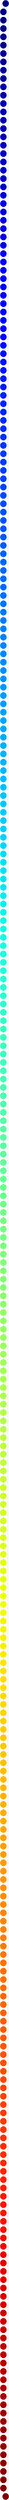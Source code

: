 graph G {
graph [dpi=30];
    node [shape=circle, style=filled, width=2, fixedsize=true, label="", penwidth=0];
    v1 -- v2;
    v2 -- v3;
    v3 -- v4;
    v4 -- v5;
    v5 -- v6;
    v6 -- v7;
    v7 -- v8;
    v8 -- v9;
    v9 -- v10;
    v10 -- v11;
    v11 -- v12;
    v12 -- v13;
    v13 -- v14;
    v14 -- v15;
    v15 -- v16;
    v16 -- v17;
    v17 -- v18;
    v18 -- v19;
    v19 -- v20;
    v20 -- v21;
    v21 -- v22;
    v22 -- v23;
    v23 -- v24;
    v24 -- v25;
    v25 -- v26;
    v26 -- v27;
    v27 -- v28;
    v28 -- v29;
    v29 -- v30;
    v30 -- v31;
    v31 -- v32;
    v32 -- v33;
    v33 -- v34;
    v34 -- v35;
    v35 -- v36;
    v36 -- v37;
    v37 -- v38;
    v38 -- v39;
    v39 -- v40;
    v40 -- v41;
    v41 -- v42;
    v42 -- v43;
    v43 -- v44;
    v44 -- v45;
    v45 -- v46;
    v46 -- v47;
    v47 -- v48;
    v48 -- v49;
    v49 -- v50;
    v50 -- v51;
    v51 -- v52;
    v52 -- v53;
    v53 -- v54;
    v54 -- v55;
    v55 -- v56;
    v56 -- v57;
    v57 -- v58;
    v58 -- v59;
    v59 -- v60;
    v60 -- v61;
    v61 -- v62;
    v62 -- v63;
    v63 -- v64;
    v64 -- v65;
    v65 -- v66;
    v66 -- v67;
    v67 -- v68;
    v68 -- v69;
    v69 -- v70;
    v70 -- v71;
    v71 -- v72;
    v72 -- v73;
    v73 -- v74;
    v74 -- v75;
    v75 -- v76;
    v76 -- v77;
    v77 -- v78;
    v78 -- v79;
    v79 -- v80;
    v80 -- v81;
    v81 -- v82;
    v82 -- v83;
    v83 -- v84;
    v84 -- v85;
    v85 -- v86;
    v86 -- v87;
    v87 -- v88;
    v88 -- v89;
    v89 -- v90;
    v90 -- v91;
    v91 -- v92;
    v92 -- v93;
    v93 -- v94;
    v94 -- v95;
    v95 -- v96;
    v96 -- v97;
    v97 -- v98;
    v98 -- v99;
    v99 -- v100;
    v100 -- v101;
    v101 -- v102;
    v102 -- v103;
    v103 -- v104;
    v104 -- v105;
    v105 -- v106;
    v106 -- v107;
    v107 -- v108;
    v108 -- v109;
    v109 -- v110;
    v110 -- v111;
    v111 -- v112;
    v112 -- v113;
    v113 -- v114;
    v114 -- v115;
    v115 -- v116;
    v116 -- v117;
    v117 -- v118;
    v118 -- v119;
    v119 -- v120;
    v120 -- v121;
    v121 -- v122;
    v122 -- v123;
    v123 -- v124;
    v124 -- v125;
    v125 -- v126;
    v126 -- v127;
    v127 -- v128;
    v128 -- v129;
    v129 -- v130;
    v130 -- v131;
    v131 -- v132;
    v132 -- v133;
    v133 -- v134;
    v134 -- v135;
    v135 -- v136;
    v136 -- v137;
    v137 -- v138;
    v138 -- v139;
    v139 -- v140;
    v140 -- v141;
    v141 -- v142;
    v142 -- v143;
    v143 -- v144;
    v144 -- v145;
    v145 -- v146;
    v146 -- v147;
    v147 -- v148;
    v148 -- v149;
    v149 -- v150;
    v150 -- v151;
    v151 -- v152;
    v152 -- v153;
    v153 -- v154;
    v154 -- v155;
    v155 -- v156;
    v156 -- v157;
    v157 -- v158;
    v158 -- v159;
    v159 -- v160;
    v160 -- v161;
    v161 -- v162;
    v162 -- v163;
    v163 -- v164;
    v164 -- v165;
    v165 -- v166;
    v166 -- v167;
    v167 -- v168;
    v168 -- v169;
    v169 -- v170;
    v170 -- v171;
    v171 -- v172;
    v172 -- v173;
    v173 -- v174;
    v174 -- v175;
    v175 -- v176;
    v176 -- v177;
    v177 -- v178;
    v178 -- v179;
    v179 -- v180;
    v180 -- v181;
    v181 -- v182;
    v182 -- v183;
    v183 -- v184;
    v184 -- v185;
    v185 -- v186;
    v186 -- v187;
    v187 -- v188;
    v188 -- v189;
    v189 -- v190;
    v190 -- v191;
    v191 -- v192;
    v192 -- v193;
    v193 -- v194;
    v194 -- v195;
    v195 -- v196;
    v196 -- v197;
    v197 -- v198;
    v198 -- v199;
    v199 -- v200;
    v200 -- v201;
    v201 -- v202;
    v202 -- v203;
    v203 -- v204;
    v204 -- v205;
    v205 -- v206;
    v206 -- v207;
    v207 -- v208;
    v208 -- v209;
    v209 -- v210;
    v210 -- v211;
    v211 -- v212;
    v212 -- v213;
    v213 -- v214;
    v214 -- v215;
    v215 -- v216;
    v216 -- v217;
    v217 -- v218;
    v218 -- v219;
    v219 -- v220;
    v220 -- v221;
    v221 -- v222;
    v222 -- v223;
    v223 -- v224;
    v224 -- v225;
    v225 -- v226;
    v226 -- v227;
    v227 -- v228;
    v228 -- v229;
    v229 -- v230;
    v230 -- v231;
    v231 -- v232;
    v232 -- v233;
    v233 -- v234;
    v234 -- v235;
    v235 -- v236;
    v236 -- v237;
    v237 -- v238;
    v238 -- v239;
    v239 -- v240;
    v240 -- v241;
    v241 -- v242;
    v242 -- v243;
    v243 -- v244;
    v244 -- v245;
    v245 -- v246;
    v246 -- v247;
    v247 -- v248;
    v248 -- v249;
    v249 -- v250;
    v250 -- v251;
    v251 -- v252;
    v252 -- v253;
    v253 -- v254;
    v254 -- v255;
    v255 -- v256;
    v256 -- v257;
    v257 -- v258;
    v258 -- v259;
    v259 -- v260;
    v260 -- v261;
    v261 -- v262;
    v262 -- v263;
    v263 -- v264;
    v264 -- v265;
    v265 -- v266;
    v266 -- v267;
    v267 -- v268;
    v268 -- v269;
    v269 -- v270;
    v270 -- v271;
    v271 -- v272;
    v272 -- v273;
    v273 -- v274;
    v274 -- v275;
    v275 -- v276;
    v276 -- v277;
    v277 -- v278;
    v278 -- v279;
    v279 -- v280;
    v280 -- v281;
    v281 -- v282;
    v282 -- v283;
    v283 -- v284;
    v284 -- v285;
    v285 -- v286;
    v286 -- v287;
    v287 -- v288;
    v288 -- v289;
    v289 -- v290;
    v290 -- v291;
    v291 -- v292;
    v292 -- v293;
    v293 -- v294;
    v294 -- v295;
    v295 -- v296;
    v296 -- v297;
    v297 -- v298;
    v298 -- v299;
    v299 -- v300;
    v300 -- v1;
    v1 [fillcolor="#00007f"];
    v2 [fillcolor="#00007f"];
    v3 [fillcolor="#000084"];
    v4 [fillcolor="#000088"];
    v5 [fillcolor="#00008d"];
    v6 [fillcolor="#000091"];
    v7 [fillcolor="#000096"];
    v8 [fillcolor="#000096"];
    v9 [fillcolor="#00009a"];
    v10 [fillcolor="#00009f"];
    v11 [fillcolor="#0000a3"];
    v12 [fillcolor="#0000a8"];
    v13 [fillcolor="#0000ac"];
    v14 [fillcolor="#0000b1"];
    v15 [fillcolor="#0000b1"];
    v16 [fillcolor="#0000b6"];
    v17 [fillcolor="#0000ba"];
    v18 [fillcolor="#0000bf"];
    v19 [fillcolor="#0000c3"];
    v20 [fillcolor="#0000c8"];
    v21 [fillcolor="#0000cc"];
    v22 [fillcolor="#0000cc"];
    v23 [fillcolor="#0000d1"];
    v24 [fillcolor="#0000d5"];
    v25 [fillcolor="#0000da"];
    v26 [fillcolor="#0000de"];
    v27 [fillcolor="#0000e3"];
    v28 [fillcolor="#0000e8"];
    v29 [fillcolor="#0000e8"];
    v30 [fillcolor="#0000ec"];
    v31 [fillcolor="#0000f1"];
    v32 [fillcolor="#0000f5"];
    v33 [fillcolor="#0000fa"];
    v34 [fillcolor="#0000fe"];
    v35 [fillcolor="#0000ff"];
    v36 [fillcolor="#0000ff"];
    v37 [fillcolor="#0000ff"];
    v38 [fillcolor="#0000ff"];
    v39 [fillcolor="#0000ff"];
    v40 [fillcolor="#0004ff"];
    v41 [fillcolor="#0008ff"];
    v42 [fillcolor="#000cff"];
    v43 [fillcolor="#000cff"];
    v44 [fillcolor="#0010ff"];
    v45 [fillcolor="#0014ff"];
    v46 [fillcolor="#0018ff"];
    v47 [fillcolor="#001cff"];
    v48 [fillcolor="#0020ff"];
    v49 [fillcolor="#0024ff"];
    v50 [fillcolor="#0024ff"];
    v51 [fillcolor="#0028ff"];
    v52 [fillcolor="#002cff"];
    v53 [fillcolor="#0030ff"];
    v54 [fillcolor="#0034ff"];
    v55 [fillcolor="#0038ff"];
    v56 [fillcolor="#003cff"];
    v57 [fillcolor="#003cff"];
    v58 [fillcolor="#0040ff"];
    v59 [fillcolor="#0044ff"];
    v60 [fillcolor="#0048ff"];
    v61 [fillcolor="#004cff"];
    v62 [fillcolor="#0050ff"];
    v63 [fillcolor="#0054ff"];
    v64 [fillcolor="#0054ff"];
    v65 [fillcolor="#0058ff"];
    v66 [fillcolor="#005cff"];
    v67 [fillcolor="#0060ff"];
    v68 [fillcolor="#0064ff"];
    v69 [fillcolor="#0068ff"];
    v70 [fillcolor="#006cff"];
    v71 [fillcolor="#006cff"];
    v72 [fillcolor="#0070ff"];
    v73 [fillcolor="#0074ff"];
    v74 [fillcolor="#0078ff"];
    v75 [fillcolor="#007cff"];
    v76 [fillcolor="#0080ff"];
    v77 [fillcolor="#0084ff"];
    v78 [fillcolor="#0084ff"];
    v79 [fillcolor="#0088ff"];
    v80 [fillcolor="#008cff"];
    v81 [fillcolor="#0090ff"];
    v82 [fillcolor="#0094ff"];
    v83 [fillcolor="#0098ff"];
    v84 [fillcolor="#009cff"];
    v85 [fillcolor="#009cff"];
    v86 [fillcolor="#00a0ff"];
    v87 [fillcolor="#00a4ff"];
    v88 [fillcolor="#00a8ff"];
    v89 [fillcolor="#00acff"];
    v90 [fillcolor="#00b0ff"];
    v91 [fillcolor="#00b4ff"];
    v92 [fillcolor="#00b4ff"];
    v93 [fillcolor="#00b8ff"];
    v94 [fillcolor="#00bcff"];
    v95 [fillcolor="#00c0ff"];
    v96 [fillcolor="#00c4ff"];
    v97 [fillcolor="#00c8ff"];
    v98 [fillcolor="#00ccff"];
    v99 [fillcolor="#00ccff"];
    v100 [fillcolor="#00d0ff"];
    v101 [fillcolor="#00d4ff"];
    v102 [fillcolor="#00d8ff"];
    v103 [fillcolor="#00dcfe"];
    v104 [fillcolor="#00e0fa"];
    v105 [fillcolor="#00e4f7"];
    v106 [fillcolor="#00e4f7"];
    v107 [fillcolor="#02e8f4"];
    v108 [fillcolor="#05ecf1"];
    v109 [fillcolor="#08f0ed"];
    v110 [fillcolor="#0cf4ea"];
    v111 [fillcolor="#0ff8e7"];
    v112 [fillcolor="#12fce4"];
    v113 [fillcolor="#12fce4"];
    v114 [fillcolor="#15ffe1"];
    v115 [fillcolor="#18ffdd"];
    v116 [fillcolor="#1cffda"];
    v117 [fillcolor="#1fffd7"];
    v118 [fillcolor="#22ffd4"];
    v119 [fillcolor="#25ffd0"];
    v120 [fillcolor="#25ffd0"];
    v121 [fillcolor="#29ffcd"];
    v122 [fillcolor="#2cffca"];
    v123 [fillcolor="#2fffc7"];
    v124 [fillcolor="#32ffc3"];
    v125 [fillcolor="#36ffc0"];
    v126 [fillcolor="#39ffbd"];
    v127 [fillcolor="#39ffbd"];
    v128 [fillcolor="#3cffba"];
    v129 [fillcolor="#3fffb7"];
    v130 [fillcolor="#42ffb3"];
    v131 [fillcolor="#46ffb0"];
    v132 [fillcolor="#49ffad"];
    v133 [fillcolor="#4cffaa"];
    v134 [fillcolor="#4cffaa"];
    v135 [fillcolor="#4fffa6"];
    v136 [fillcolor="#53ffa3"];
    v137 [fillcolor="#56ffa0"];
    v138 [fillcolor="#59ff9d"];
    v139 [fillcolor="#5cff9a"];
    v140 [fillcolor="#5fff96"];
    v141 [fillcolor="#5fff96"];
    v142 [fillcolor="#63ff93"];
    v143 [fillcolor="#66ff90"];
    v144 [fillcolor="#69ff8d"];
    v145 [fillcolor="#6cff89"];
    v146 [fillcolor="#70ff86"];
    v147 [fillcolor="#73ff83"];
    v148 [fillcolor="#73ff83"];
    v149 [fillcolor="#76ff80"];
    v150 [fillcolor="#79ff7d"];
    v151 [fillcolor="#7cff79"];
    v152 [fillcolor="#80ff76"];
    v153 [fillcolor="#83ff73"];
    v154 [fillcolor="#83ff73"];
    v155 [fillcolor="#86ff70"];
    v156 [fillcolor="#89ff6c"];
    v157 [fillcolor="#8dff69"];
    v158 [fillcolor="#90ff66"];
    v159 [fillcolor="#93ff63"];
    v160 [fillcolor="#96ff5f"];
    v161 [fillcolor="#96ff5f"];
    v162 [fillcolor="#9aff5c"];
    v163 [fillcolor="#9dff59"];
    v164 [fillcolor="#a0ff56"];
    v165 [fillcolor="#a3ff53"];
    v166 [fillcolor="#a6ff4f"];
    v167 [fillcolor="#aaff4c"];
    v168 [fillcolor="#aaff4c"];
    v169 [fillcolor="#adff49"];
    v170 [fillcolor="#b0ff46"];
    v171 [fillcolor="#b3ff42"];
    v172 [fillcolor="#b7ff3f"];
    v173 [fillcolor="#baff3c"];
    v174 [fillcolor="#bdff39"];
    v175 [fillcolor="#bdff39"];
    v176 [fillcolor="#c0ff36"];
    v177 [fillcolor="#c3ff32"];
    v178 [fillcolor="#c7ff2f"];
    v179 [fillcolor="#caff2c"];
    v180 [fillcolor="#cdff29"];
    v181 [fillcolor="#d0ff25"];
    v182 [fillcolor="#d0ff25"];
    v183 [fillcolor="#d4ff22"];
    v184 [fillcolor="#d7ff1f"];
    v185 [fillcolor="#daff1c"];
    v186 [fillcolor="#ddff18"];
    v187 [fillcolor="#e0ff15"];
    v188 [fillcolor="#e4ff12"];
    v189 [fillcolor="#e4ff12"];
    v190 [fillcolor="#e7ff0f"];
    v191 [fillcolor="#eaff0c"];
    v192 [fillcolor="#edff08"];
    v193 [fillcolor="#f1fc05"];
    v194 [fillcolor="#f4f802"];
    v195 [fillcolor="#f7f400"];
    v196 [fillcolor="#f7f400"];
    v197 [fillcolor="#faf000"];
    v198 [fillcolor="#feed00"];
    v199 [fillcolor="#ffe900"];
    v200 [fillcolor="#ffe500"];
    v201 [fillcolor="#ffe200"];
    v202 [fillcolor="#ffde00"];
    v203 [fillcolor="#ffde00"];
    v204 [fillcolor="#ffda00"];
    v205 [fillcolor="#ffd700"];
    v206 [fillcolor="#ffd300"];
    v207 [fillcolor="#ffcf00"];
    v208 [fillcolor="#ffcb00"];
    v209 [fillcolor="#ffc800"];
    v210 [fillcolor="#ffc800"];
    v211 [fillcolor="#ffc400"];
    v212 [fillcolor="#ffc000"];
    v213 [fillcolor="#ffbd00"];
    v214 [fillcolor="#ffb900"];
    v215 [fillcolor="#ffb500"];
    v216 [fillcolor="#ffb100"];
    v217 [fillcolor="#ffb100"];
    v218 [fillcolor="#ffae00"];
    v219 [fillcolor="#ffaa00"];
    v220 [fillcolor="#ffa600"];
    v221 [fillcolor="#ffa300"];
    v222 [fillcolor="#ff9f00"];
    v223 [fillcolor="#ff9b00"];
    v224 [fillcolor="#ff9b00"];
    v225 [fillcolor="#ff9800"];
    v226 [fillcolor="#ff9400"];
    v227 [fillcolor="#ff9000"];
    v228 [fillcolor="#ff8c00"];
    v229 [fillcolor="#ff8900"];
    v230 [fillcolor="#ff8500"];
    v231 [fillcolor="#ff8500"];
    v232 [fillcolor="#ff8100"];
    v233 [fillcolor="#ff7e00"];
    v234 [fillcolor="#ff7a00"];
    v235 [fillcolor="#ff7600"];
    v236 [fillcolor="#ff7300"];
    v237 [fillcolor="#ff6f00"];
    v238 [fillcolor="#ff6f00"];
    v239 [fillcolor="#ff6b00"];
    v240 [fillcolor="#ff6700"];
    v241 [fillcolor="#ff6400"];
    v242 [fillcolor="#ff6000"];
    v243 [fillcolor="#ff5c00"];
    v244 [fillcolor="#ff5900"];
    v245 [fillcolor="#ff5900"];
    v246 [fillcolor="#ff5500"];
    v247 [fillcolor="#ff5100"];
    v248 [fillcolor="#ff4d00"];
    v249 [fillcolor="#ff4a00"];
    v250 [fillcolor="#ff4600"];
    v251 [fillcolor="#ff4200"];
    v252 [fillcolor="#ff4200"];
    v253 [fillcolor="#ff3f00"];
    v254 [fillcolor="#ff3b00"];
    v255 [fillcolor="#ff3700"];
    v256 [fillcolor="#ff3400"];
    v257 [fillcolor="#ff3000"];
    v258 [fillcolor="#ff2c00"];
    v259 [fillcolor="#ff2c00"];
    v260 [fillcolor="#ff2800"];
    v261 [fillcolor="#ff2500"];
    v262 [fillcolor="#ff2100"];
    v263 [fillcolor="#ff1d00"];
    v264 [fillcolor="#ff1a00"];
    v265 [fillcolor="#ff1600"];
    v266 [fillcolor="#ff1600"];
    v267 [fillcolor="#fe1200"];
    v268 [fillcolor="#fa0f00"];
    v269 [fillcolor="#f50b00"];
    v270 [fillcolor="#f10700"];
    v271 [fillcolor="#ec0300"];
    v272 [fillcolor="#e80000"];
    v273 [fillcolor="#e80000"];
    v274 [fillcolor="#e30000"];
    v275 [fillcolor="#de0000"];
    v276 [fillcolor="#da0000"];
    v277 [fillcolor="#d50000"];
    v278 [fillcolor="#d10000"];
    v279 [fillcolor="#cc0000"];
    v280 [fillcolor="#cc0000"];
    v281 [fillcolor="#c80000"];
    v282 [fillcolor="#c30000"];
    v283 [fillcolor="#bf0000"];
    v284 [fillcolor="#ba0000"];
    v285 [fillcolor="#b60000"];
    v286 [fillcolor="#b10000"];
    v287 [fillcolor="#b10000"];
    v288 [fillcolor="#ac0000"];
    v289 [fillcolor="#a80000"];
    v290 [fillcolor="#a30000"];
    v291 [fillcolor="#9f0000"];
    v292 [fillcolor="#9a0000"];
    v293 [fillcolor="#960000"];
    v294 [fillcolor="#960000"];
    v295 [fillcolor="#910000"];
    v296 [fillcolor="#8d0000"];
    v297 [fillcolor="#880000"];
    v298 [fillcolor="#840000"];
    v299 [fillcolor="#7f0000"];
    v300 [fillcolor="#7f0000"];
}